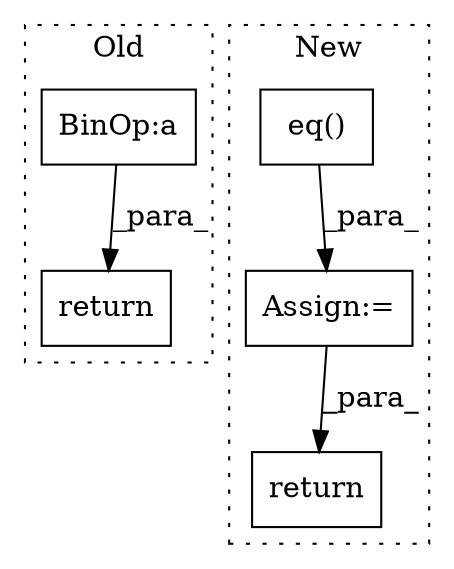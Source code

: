 digraph G {
subgraph cluster0 {
1 [label="return" a="93" s="3504" l="7" shape="box"];
5 [label="BinOp:a" a="82" s="3272" l="3" shape="box"];
label = "Old";
style="dotted";
}
subgraph cluster1 {
2 [label="eq()" a="75" s="3025,3045" l="9,1" shape="box"];
3 [label="Assign:=" a="68" s="3244" l="3" shape="box"];
4 [label="return" a="93" s="3411" l="7" shape="box"];
label = "New";
style="dotted";
}
2 -> 3 [label="_para_"];
3 -> 4 [label="_para_"];
5 -> 1 [label="_para_"];
}
